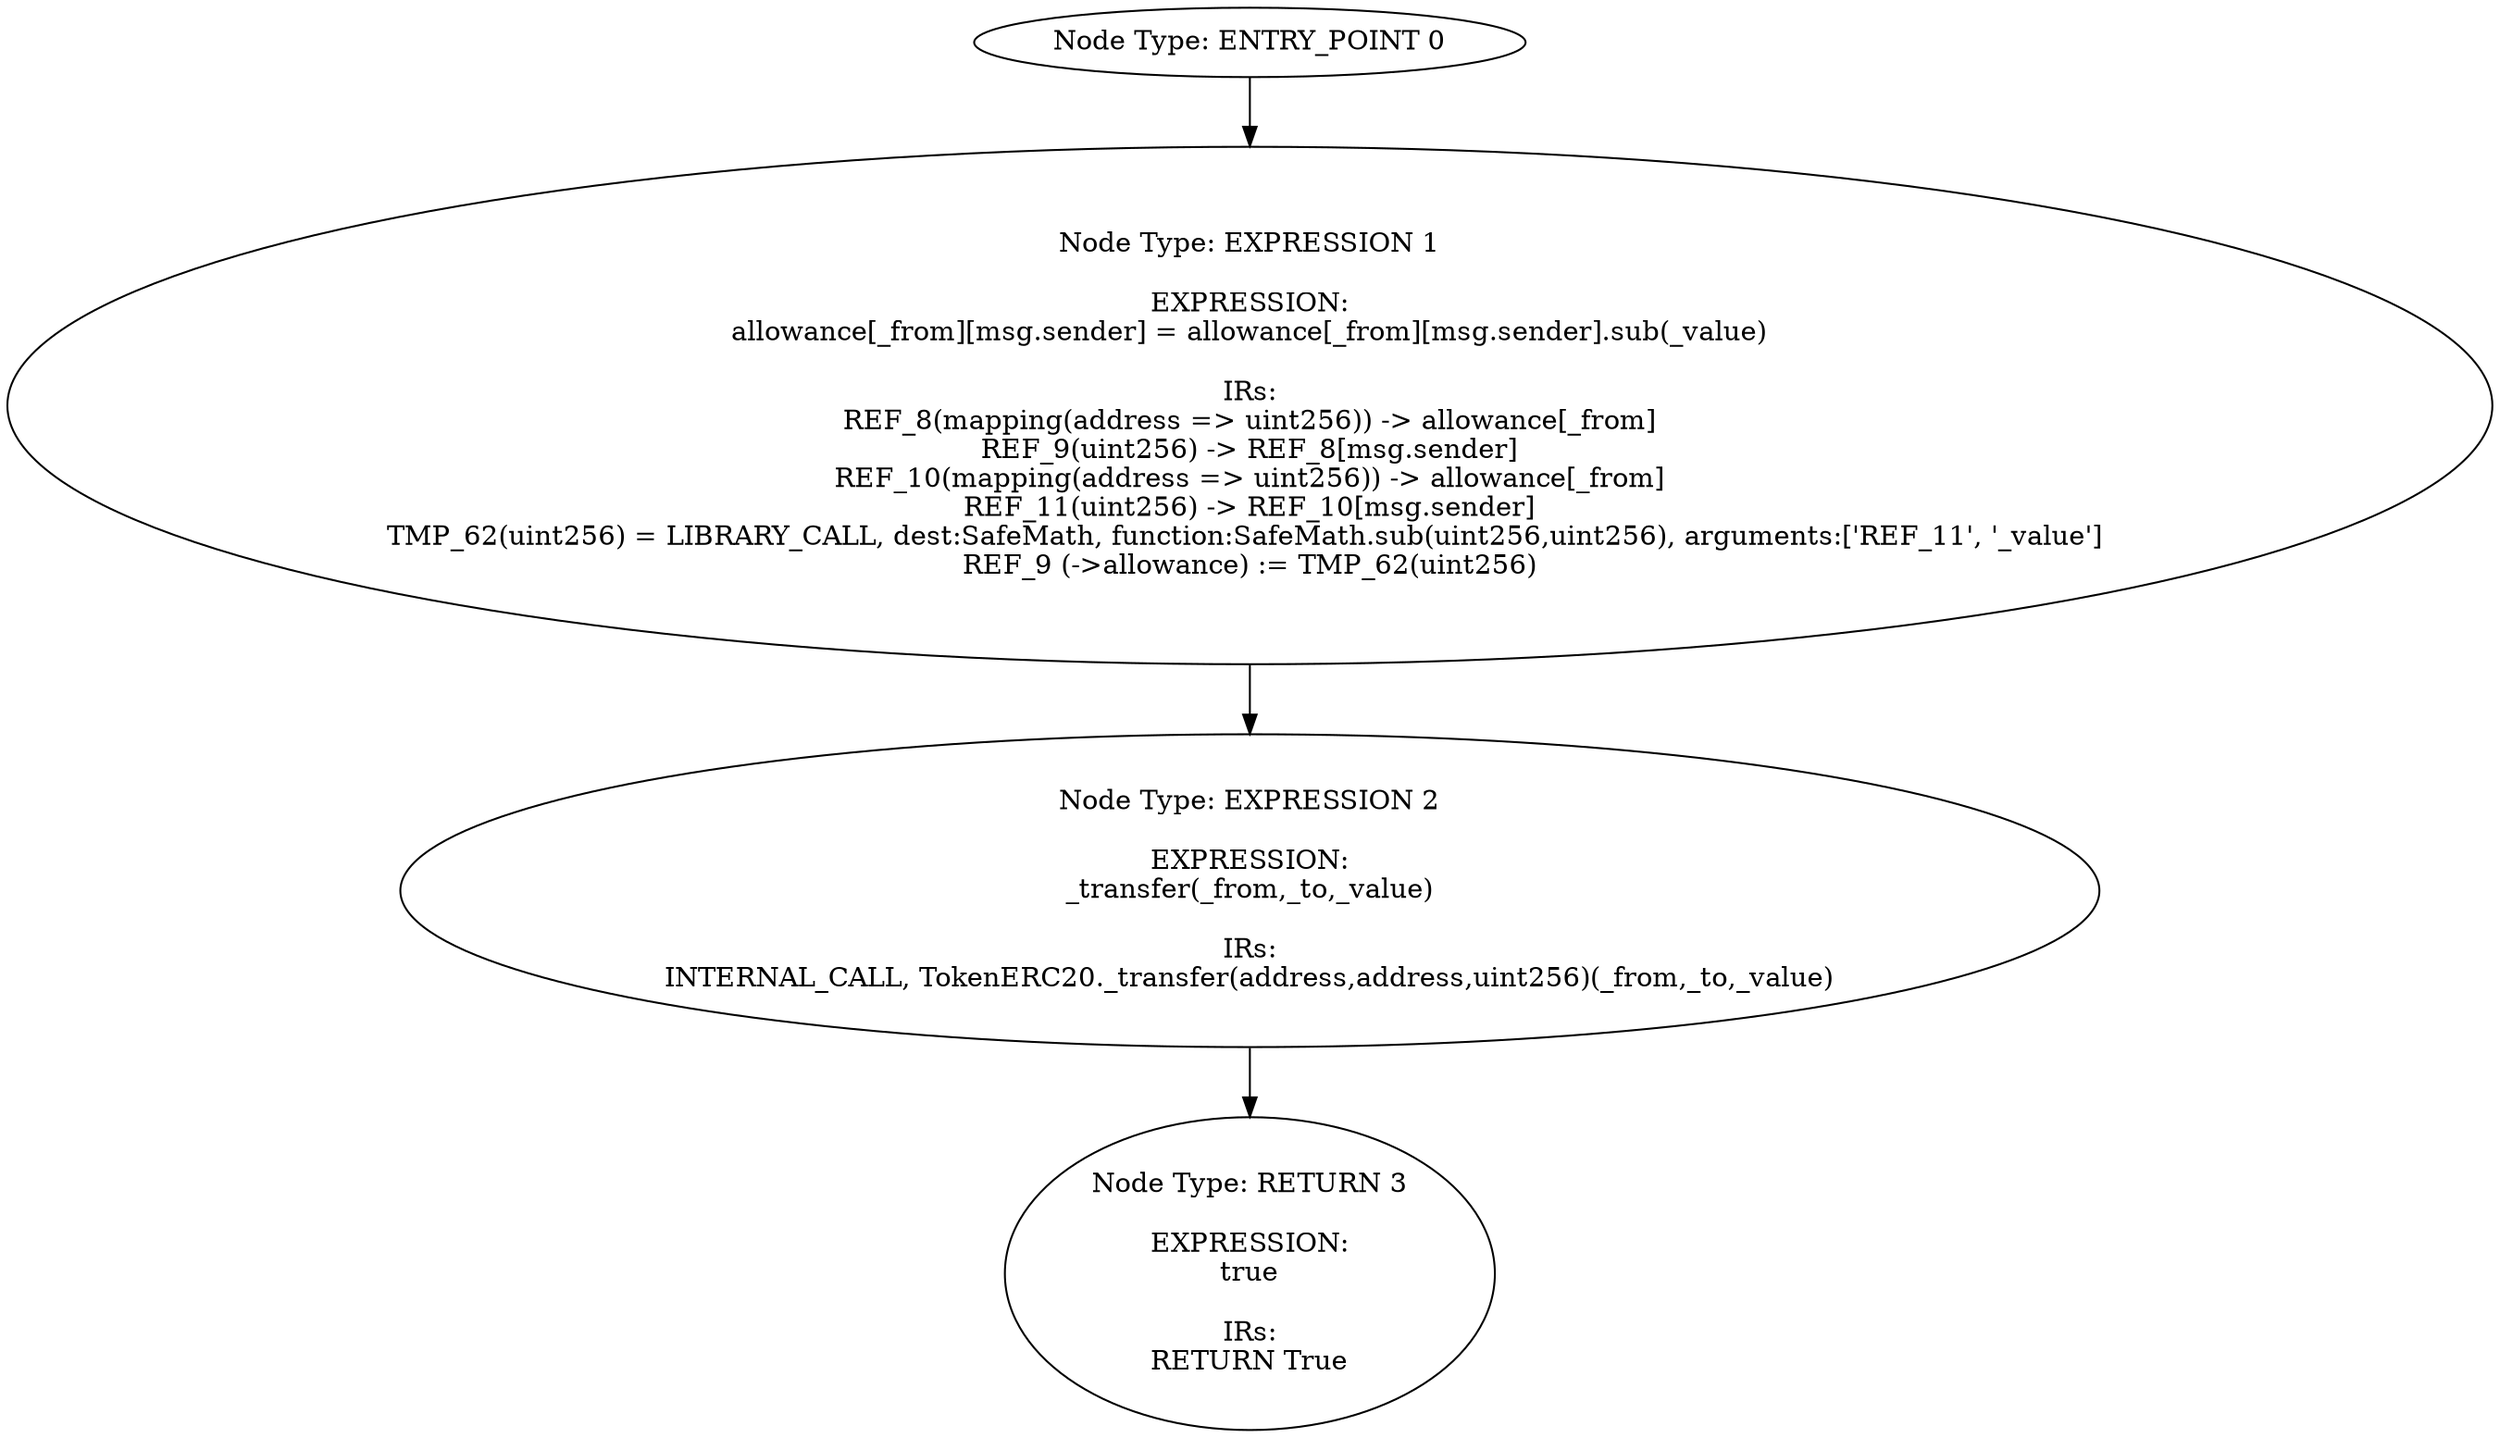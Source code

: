 digraph{
0[label="Node Type: ENTRY_POINT 0
"];
0->1;
1[label="Node Type: EXPRESSION 1

EXPRESSION:
allowance[_from][msg.sender] = allowance[_from][msg.sender].sub(_value)

IRs:
REF_8(mapping(address => uint256)) -> allowance[_from]
REF_9(uint256) -> REF_8[msg.sender]
REF_10(mapping(address => uint256)) -> allowance[_from]
REF_11(uint256) -> REF_10[msg.sender]
TMP_62(uint256) = LIBRARY_CALL, dest:SafeMath, function:SafeMath.sub(uint256,uint256), arguments:['REF_11', '_value'] 
REF_9 (->allowance) := TMP_62(uint256)"];
1->2;
2[label="Node Type: EXPRESSION 2

EXPRESSION:
_transfer(_from,_to,_value)

IRs:
INTERNAL_CALL, TokenERC20._transfer(address,address,uint256)(_from,_to,_value)"];
2->3;
3[label="Node Type: RETURN 3

EXPRESSION:
true

IRs:
RETURN True"];
}
